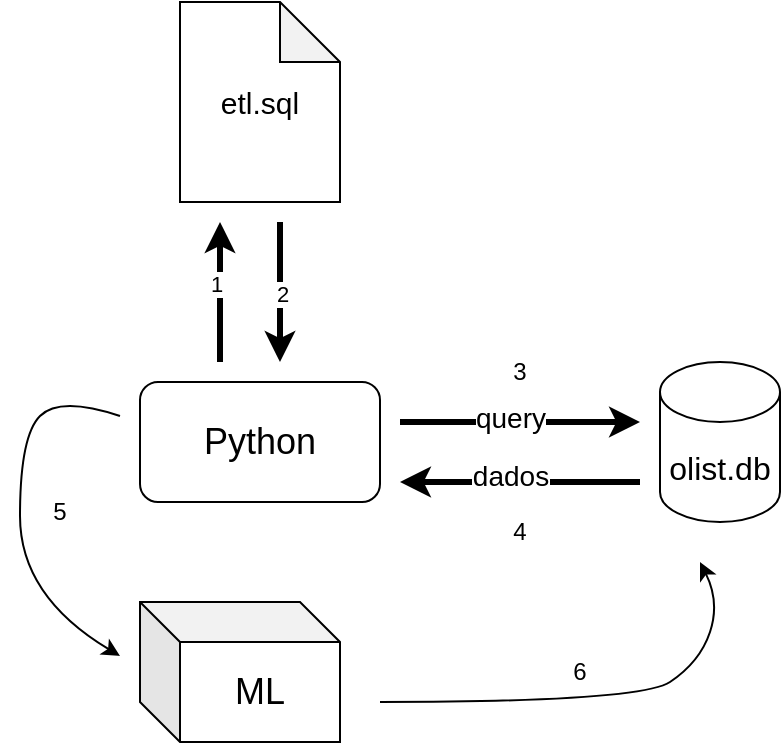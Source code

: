 <mxfile>
    <diagram id="I8h0qh45jRFJZ91A4NPg" name="Page-1">
        <mxGraphModel dx="382" dy="361" grid="1" gridSize="10" guides="1" tooltips="1" connect="1" arrows="1" fold="1" page="1" pageScale="1" pageWidth="850" pageHeight="1100" math="0" shadow="0">
            <root>
                <mxCell id="0"/>
                <mxCell id="1" parent="0"/>
                <mxCell id="3" value="&lt;font style=&quot;font-size: 18px;&quot;&gt;Python&lt;/font&gt;" style="rounded=1;whiteSpace=wrap;html=1;" parent="1" vertex="1">
                    <mxGeometry x="70" y="220" width="120" height="60" as="geometry"/>
                </mxCell>
                <mxCell id="5" value="&lt;font style=&quot;font-size: 15px;&quot;&gt;etl.sql&lt;/font&gt;" style="shape=note;whiteSpace=wrap;html=1;backgroundOutline=1;darkOpacity=0.05;" parent="1" vertex="1">
                    <mxGeometry x="90" y="30" width="80" height="100" as="geometry"/>
                </mxCell>
                <mxCell id="6" value="" style="endArrow=classic;html=1;strokeWidth=3;endSize=6;" parent="1" edge="1">
                    <mxGeometry width="50" height="50" relative="1" as="geometry">
                        <mxPoint x="110" y="210" as="sourcePoint"/>
                        <mxPoint x="110" y="140" as="targetPoint"/>
                    </mxGeometry>
                </mxCell>
                <mxCell id="12" value="1" style="edgeLabel;html=1;align=center;verticalAlign=middle;resizable=0;points=[];" parent="6" vertex="1" connectable="0">
                    <mxGeometry x="0.114" y="2" relative="1" as="geometry">
                        <mxPoint as="offset"/>
                    </mxGeometry>
                </mxCell>
                <mxCell id="8" value="" style="endArrow=classic;html=1;strokeWidth=3;" parent="1" edge="1">
                    <mxGeometry width="50" height="50" relative="1" as="geometry">
                        <mxPoint x="140" y="140" as="sourcePoint"/>
                        <mxPoint x="140" y="210" as="targetPoint"/>
                    </mxGeometry>
                </mxCell>
                <mxCell id="14" value="2" style="edgeLabel;html=1;align=center;verticalAlign=middle;resizable=0;points=[];" parent="8" vertex="1" connectable="0">
                    <mxGeometry x="0.029" y="1" relative="1" as="geometry">
                        <mxPoint as="offset"/>
                    </mxGeometry>
                </mxCell>
                <mxCell id="9" value="&lt;font style=&quot;font-size: 16px;&quot;&gt;olist.db&lt;/font&gt;" style="shape=cylinder3;whiteSpace=wrap;html=1;boundedLbl=1;backgroundOutline=1;size=15;" parent="1" vertex="1">
                    <mxGeometry x="330" y="210" width="60" height="80" as="geometry"/>
                </mxCell>
                <mxCell id="10" value="" style="endArrow=classic;html=1;strokeWidth=3;" parent="1" edge="1">
                    <mxGeometry width="50" height="50" relative="1" as="geometry">
                        <mxPoint x="200" y="240" as="sourcePoint"/>
                        <mxPoint x="320" y="240" as="targetPoint"/>
                    </mxGeometry>
                </mxCell>
                <mxCell id="16" value="&lt;font style=&quot;font-size: 14px;&quot;&gt;query&lt;/font&gt;" style="edgeLabel;html=1;align=center;verticalAlign=middle;resizable=0;points=[];" parent="10" vertex="1" connectable="0">
                    <mxGeometry x="-0.093" y="2" relative="1" as="geometry">
                        <mxPoint as="offset"/>
                    </mxGeometry>
                </mxCell>
                <mxCell id="11" value="" style="endArrow=classic;html=1;strokeWidth=3;" parent="1" edge="1">
                    <mxGeometry width="50" height="50" relative="1" as="geometry">
                        <mxPoint x="320" y="270" as="sourcePoint"/>
                        <mxPoint x="200" y="270" as="targetPoint"/>
                    </mxGeometry>
                </mxCell>
                <mxCell id="17" value="&lt;font style=&quot;font-size: 14px;&quot;&gt;dados&lt;/font&gt;" style="edgeLabel;html=1;align=center;verticalAlign=middle;resizable=0;points=[];" parent="11" vertex="1" connectable="0">
                    <mxGeometry x="0.093" y="-3" relative="1" as="geometry">
                        <mxPoint as="offset"/>
                    </mxGeometry>
                </mxCell>
                <mxCell id="18" value="3" style="text;html=1;align=center;verticalAlign=middle;whiteSpace=wrap;rounded=0;" parent="1" vertex="1">
                    <mxGeometry x="230" y="200" width="60" height="30" as="geometry"/>
                </mxCell>
                <mxCell id="19" value="4" style="text;html=1;align=center;verticalAlign=middle;whiteSpace=wrap;rounded=0;" parent="1" vertex="1">
                    <mxGeometry x="230" y="280" width="60" height="30" as="geometry"/>
                </mxCell>
                <mxCell id="20" value="&lt;font style=&quot;font-size: 18px;&quot;&gt;ML&lt;/font&gt;" style="shape=cube;whiteSpace=wrap;html=1;boundedLbl=1;backgroundOutline=1;darkOpacity=0.05;darkOpacity2=0.1;" vertex="1" parent="1">
                    <mxGeometry x="70" y="330" width="100" height="70" as="geometry"/>
                </mxCell>
                <mxCell id="24" value="" style="curved=1;endArrow=classic;html=1;" edge="1" parent="1">
                    <mxGeometry width="50" height="50" relative="1" as="geometry">
                        <mxPoint x="60" y="237" as="sourcePoint"/>
                        <mxPoint x="60" y="357" as="targetPoint"/>
                        <Array as="points">
                            <mxPoint x="30" y="227"/>
                            <mxPoint x="10" y="247"/>
                            <mxPoint x="10" y="327"/>
                        </Array>
                    </mxGeometry>
                </mxCell>
                <mxCell id="26" value="" style="curved=1;endArrow=classic;html=1;" edge="1" parent="1">
                    <mxGeometry width="50" height="50" relative="1" as="geometry">
                        <mxPoint x="190" y="380" as="sourcePoint"/>
                        <mxPoint x="350" y="310" as="targetPoint"/>
                        <Array as="points">
                            <mxPoint x="320" y="380"/>
                            <mxPoint x="350" y="360"/>
                            <mxPoint x="360" y="330"/>
                        </Array>
                    </mxGeometry>
                </mxCell>
                <mxCell id="27" value="5" style="text;html=1;align=center;verticalAlign=middle;whiteSpace=wrap;rounded=0;" vertex="1" parent="1">
                    <mxGeometry y="270" width="60" height="30" as="geometry"/>
                </mxCell>
                <mxCell id="28" value="6" style="text;html=1;align=center;verticalAlign=middle;whiteSpace=wrap;rounded=0;" vertex="1" parent="1">
                    <mxGeometry x="260" y="350" width="60" height="30" as="geometry"/>
                </mxCell>
            </root>
        </mxGraphModel>
    </diagram>
</mxfile>